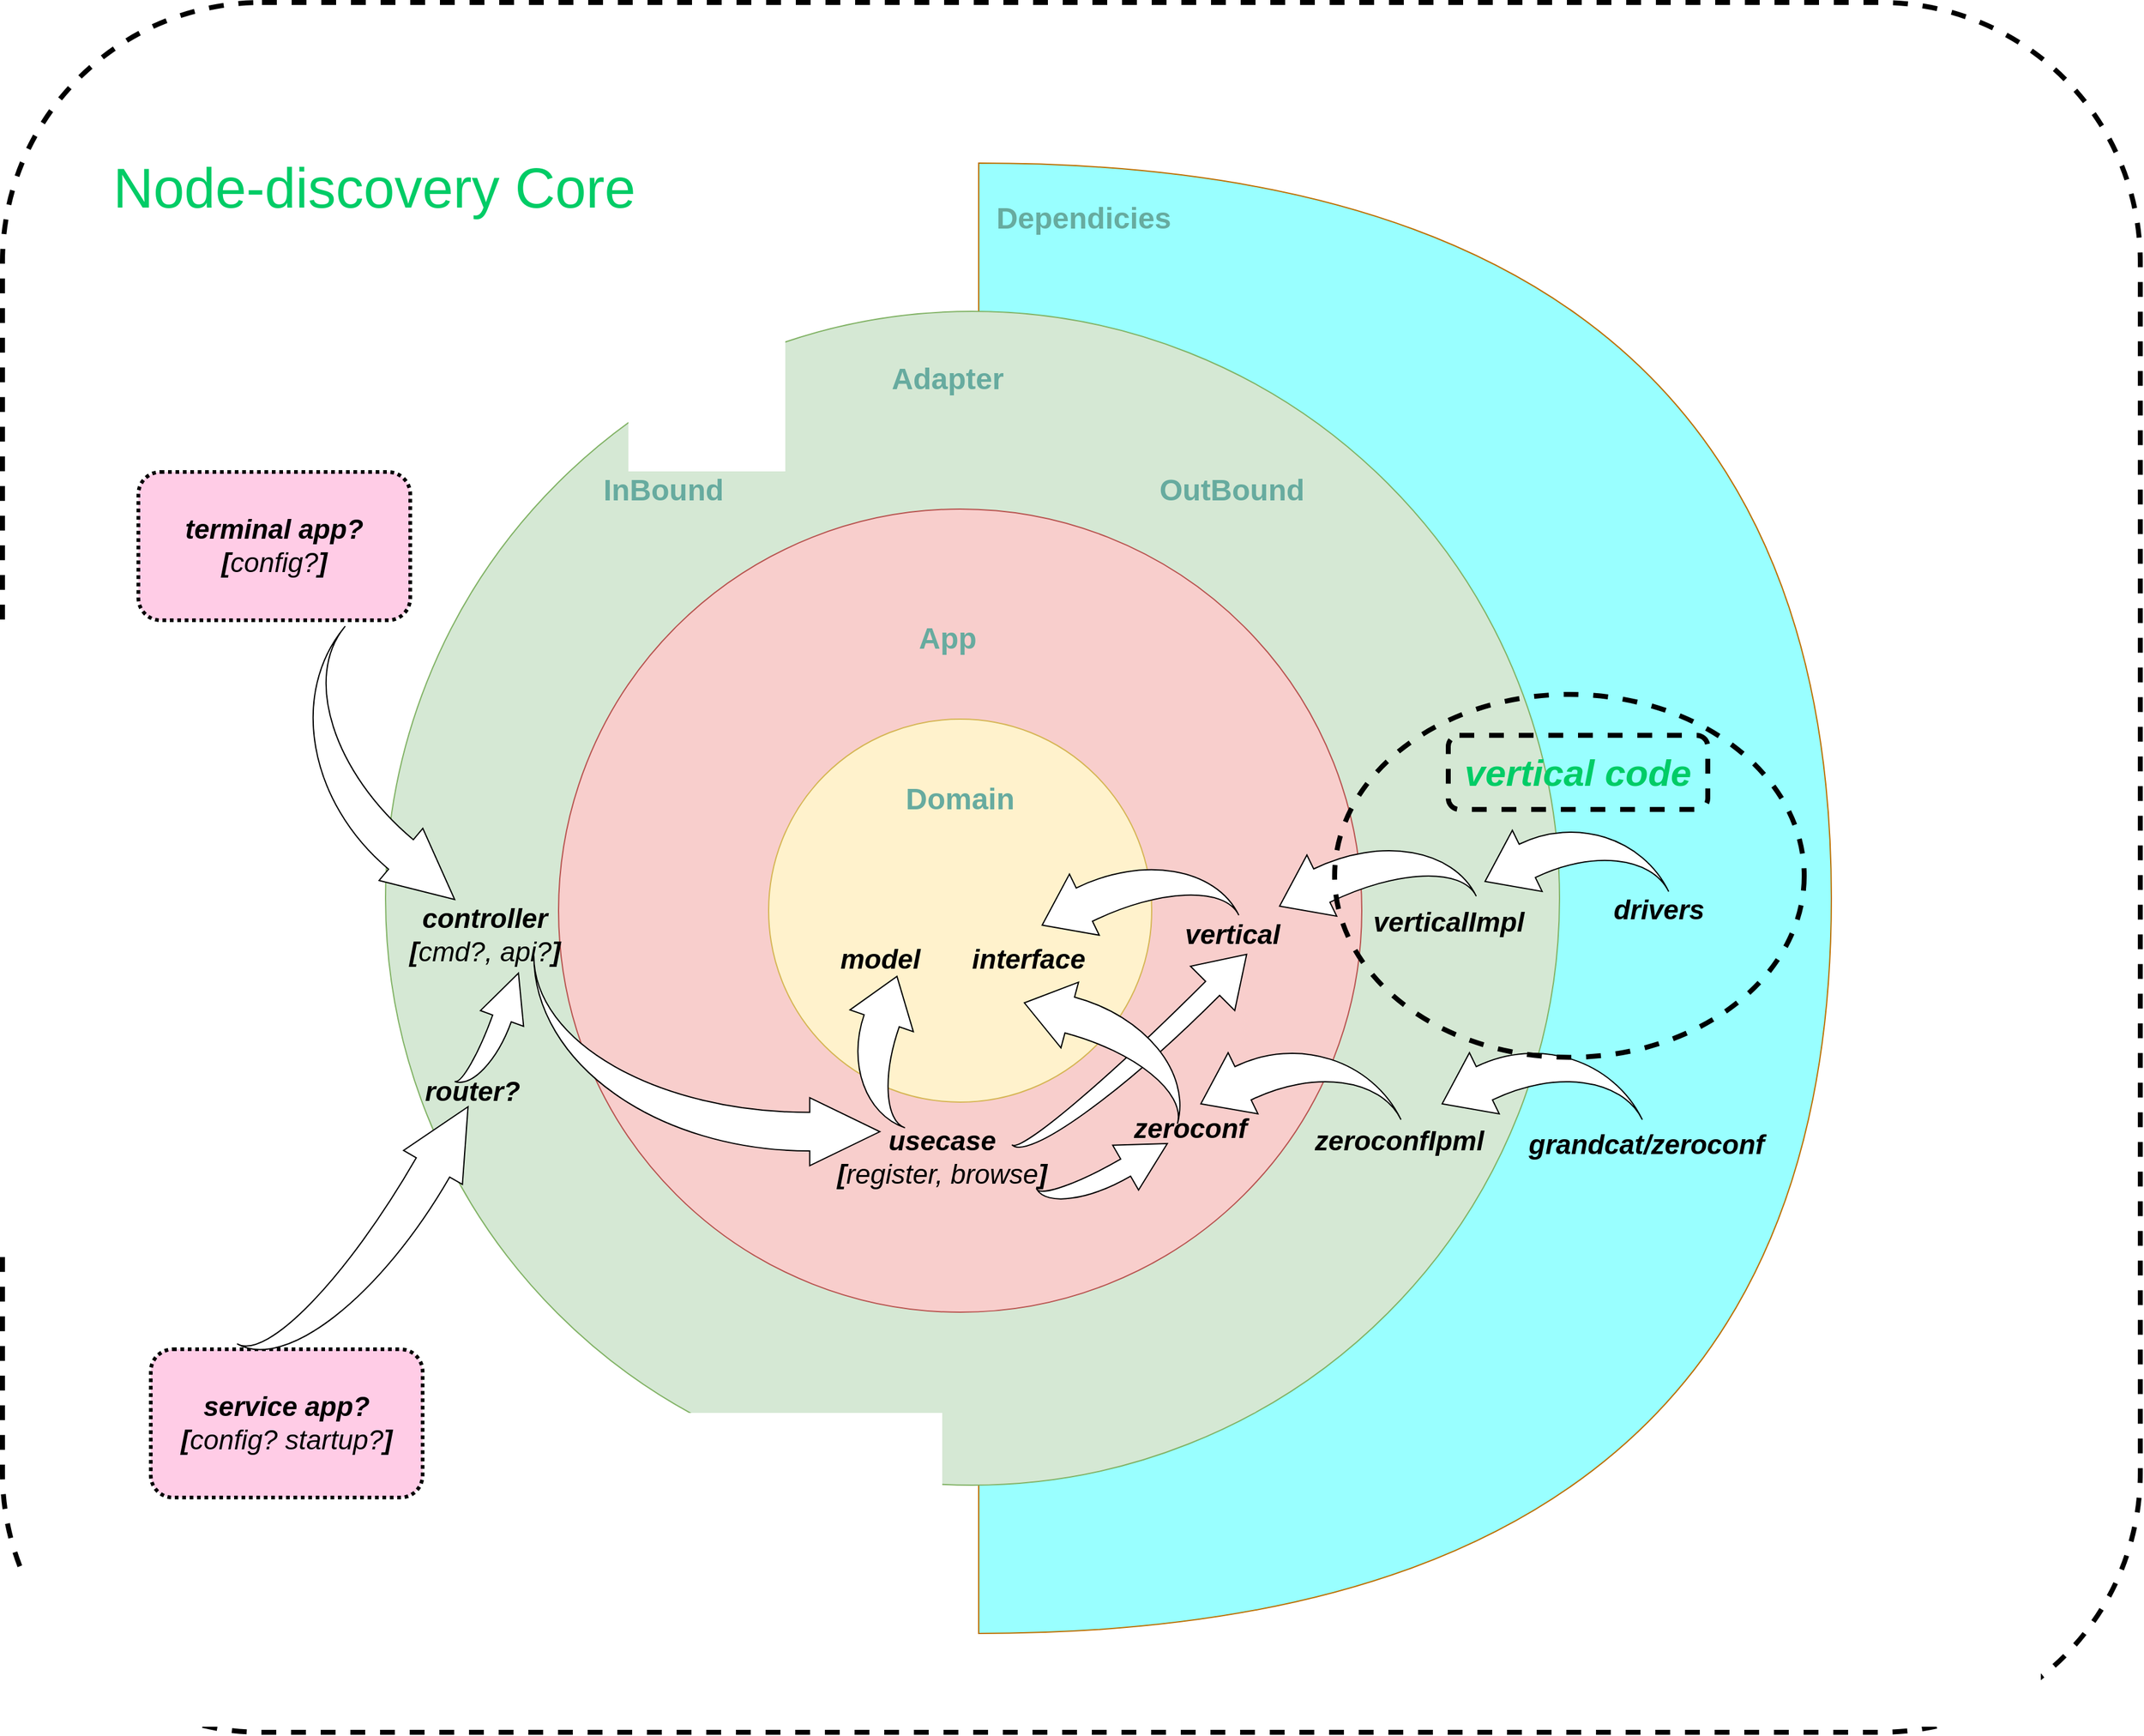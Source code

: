 <mxfile version="20.5.3" type="github">
  <diagram id="rSy5blfaNyEz0sDoO-mt" name="Page-1">
    <mxGraphModel dx="5590" dy="5951" grid="1" gridSize="10" guides="1" tooltips="1" connect="1" arrows="1" fold="1" page="1" pageScale="1" pageWidth="3300" pageHeight="4681" math="0" shadow="0">
      <root>
        <mxCell id="0" />
        <mxCell id="1" parent="0" />
        <mxCell id="FkVBkoyMur-6P7EPDmrd-67" value="" style="rounded=1;whiteSpace=wrap;html=1;dashed=1;strokeWidth=4;fontSize=22;fontColor=#000000;fillColor=none;" vertex="1" parent="1">
          <mxGeometry x="-520" y="-270" width="1730" height="1400" as="geometry" />
        </mxCell>
        <mxCell id="FkVBkoyMur-6P7EPDmrd-17" value="&#xa;&lt;b style=&quot;color: rgb(0, 0, 0); font-family: Helvetica; font-size: 15px; font-style: normal; font-variant-ligatures: normal; font-variant-caps: normal; letter-spacing: normal; orphans: 2; text-align: center; text-indent: 0px; text-transform: none; widows: 2; word-spacing: 0px; -webkit-text-stroke-width: 0px; background-color: rgb(248, 249, 250); text-decoration-thickness: initial; text-decoration-style: initial; text-decoration-color: initial;&quot;&gt;&lt;i&gt;[grand/zeroconf]&lt;/i&gt;&lt;/b&gt;&#xa;&#xa;" style="shape=or;whiteSpace=wrap;html=1;fontSize=3;fillColor=#99FFFF;fontColor=#000000;strokeColor=#BD7000;" vertex="1" parent="1">
          <mxGeometry x="270" y="-140" width="690" height="1190" as="geometry" />
        </mxCell>
        <mxCell id="FkVBkoyMur-6P7EPDmrd-14" value="" style="ellipse;whiteSpace=wrap;html=1;aspect=fixed;fontSize=3;fillColor=#d5e8d4;strokeColor=#82b366;" vertex="1" parent="1">
          <mxGeometry x="-210" y="-20" width="950" height="950" as="geometry" />
        </mxCell>
        <mxCell id="FkVBkoyMur-6P7EPDmrd-15" value="" style="ellipse;whiteSpace=wrap;html=1;aspect=fixed;fontSize=3;fillColor=#f8cecc;strokeColor=#b85450;" vertex="1" parent="1">
          <mxGeometry x="-70" y="140" width="650" height="650" as="geometry" />
        </mxCell>
        <mxCell id="FkVBkoyMur-6P7EPDmrd-16" value="" style="ellipse;whiteSpace=wrap;html=1;aspect=fixed;fontSize=3;fillColor=#fff2cc;strokeColor=#d6b656;" vertex="1" parent="1">
          <mxGeometry x="100" y="310" width="310" height="310" as="geometry" />
        </mxCell>
        <mxCell id="FkVBkoyMur-6P7EPDmrd-18" value="&lt;b&gt;&lt;font color=&quot;#67ab9f&quot;&gt;Domain&lt;/font&gt;&lt;/b&gt;" style="text;html=1;strokeColor=none;fillColor=none;align=center;verticalAlign=middle;whiteSpace=wrap;rounded=0;fontSize=24;" vertex="1" parent="1">
          <mxGeometry x="210" y="360" width="90" height="30" as="geometry" />
        </mxCell>
        <mxCell id="FkVBkoyMur-6P7EPDmrd-19" value="&lt;b style=&quot;&quot;&gt;&lt;font style=&quot;&quot; color=&quot;#67ab9f&quot;&gt;App&lt;/font&gt;&lt;/b&gt;" style="text;html=1;strokeColor=none;fillColor=none;align=center;verticalAlign=middle;whiteSpace=wrap;rounded=0;fontSize=24;" vertex="1" parent="1">
          <mxGeometry x="200" y="230" width="90" height="30" as="geometry" />
        </mxCell>
        <mxCell id="FkVBkoyMur-6P7EPDmrd-20" value="&lt;b&gt;&lt;font color=&quot;#67ab9f&quot;&gt;InBound&lt;/font&gt;&lt;/b&gt;" style="text;html=1;strokeColor=none;fillColor=none;align=center;verticalAlign=middle;whiteSpace=wrap;rounded=0;fontSize=24;" vertex="1" parent="1">
          <mxGeometry x="-30" y="110" width="90" height="30" as="geometry" />
        </mxCell>
        <mxCell id="FkVBkoyMur-6P7EPDmrd-21" value="&lt;b&gt;&lt;font color=&quot;#67ab9f&quot;&gt;OutBound&lt;/font&gt;&lt;/b&gt;" style="text;html=1;strokeColor=none;fillColor=none;align=center;verticalAlign=middle;whiteSpace=wrap;rounded=0;fontSize=24;" vertex="1" parent="1">
          <mxGeometry x="430" y="110" width="90" height="30" as="geometry" />
        </mxCell>
        <mxCell id="FkVBkoyMur-6P7EPDmrd-22" value="&lt;b&gt;&lt;font color=&quot;#67ab9f&quot;&gt;Dependicies&lt;/font&gt;&lt;/b&gt;" style="text;html=1;strokeColor=none;fillColor=none;align=center;verticalAlign=middle;whiteSpace=wrap;rounded=0;fontSize=24;" vertex="1" parent="1">
          <mxGeometry x="310" y="-110" width="90" height="30" as="geometry" />
        </mxCell>
        <mxCell id="FkVBkoyMur-6P7EPDmrd-23" value="&lt;i style=&quot;font-size: 22px;&quot;&gt;&lt;b style=&quot;font-size: 22px;&quot;&gt;controller&lt;/b&gt;&lt;br style=&quot;font-size: 22px;&quot;&gt;&lt;b style=&quot;font-size: 22px;&quot;&gt;[&lt;/b&gt;cmd?, api?&lt;b style=&quot;font-size: 22px;&quot;&gt;]&lt;/b&gt;&lt;br style=&quot;font-size: 22px;&quot;&gt;&lt;/i&gt;" style="text;html=1;strokeColor=none;fillColor=none;align=center;verticalAlign=middle;rounded=0;fontSize=22;container=0;" vertex="1" parent="1">
          <mxGeometry x="-170" y="470" width="80" height="30" as="geometry" />
        </mxCell>
        <mxCell id="FkVBkoyMur-6P7EPDmrd-26" value="&lt;i style=&quot;font-size: 22px;&quot;&gt;&lt;b style=&quot;font-size: 22px;&quot;&gt;vertical&lt;/b&gt;&lt;/i&gt;" style="text;html=1;strokeColor=none;fillColor=none;align=center;verticalAlign=middle;rounded=0;fontSize=22;container=0;" vertex="1" parent="1">
          <mxGeometry x="445" y="470" width="60" height="30" as="geometry" />
        </mxCell>
        <mxCell id="FkVBkoyMur-6P7EPDmrd-27" value="&lt;i style=&quot;font-size: 22px;&quot;&gt;&lt;b style=&quot;font-size: 22px;&quot;&gt;verticalImpl&lt;/b&gt;&lt;/i&gt;" style="text;html=1;strokeColor=none;fillColor=none;align=center;verticalAlign=middle;rounded=0;fontSize=22;container=0;" vertex="1" parent="1">
          <mxGeometry x="620" y="460" width="60" height="30" as="geometry" />
        </mxCell>
        <mxCell id="FkVBkoyMur-6P7EPDmrd-28" value="&lt;i style=&quot;font-size: 22px;&quot;&gt;&lt;b style=&quot;font-size: 22px;&quot;&gt;interface&lt;/b&gt;&lt;/i&gt;" style="text;html=1;strokeColor=none;fillColor=none;align=center;verticalAlign=middle;rounded=0;fontSize=22;container=0;" vertex="1" parent="1">
          <mxGeometry x="280" y="490" width="60" height="30" as="geometry" />
        </mxCell>
        <mxCell id="FkVBkoyMur-6P7EPDmrd-29" value="&lt;b style=&quot;font-size: 22px;&quot;&gt;&lt;i style=&quot;font-size: 22px;&quot;&gt;model&lt;/i&gt;&lt;/b&gt;" style="text;html=1;strokeColor=none;fillColor=none;align=center;verticalAlign=middle;rounded=0;fontSize=22;container=0;" vertex="1" parent="1">
          <mxGeometry x="160" y="490" width="60" height="30" as="geometry" />
        </mxCell>
        <mxCell id="FkVBkoyMur-6P7EPDmrd-30" value="&lt;b style=&quot;font-size: 22px;&quot;&gt;&lt;i style=&quot;font-size: 22px;&quot;&gt;zeroconf&lt;/i&gt;&lt;/b&gt;" style="text;html=1;strokeColor=none;fillColor=none;align=center;verticalAlign=middle;rounded=0;fontSize=22;container=0;" vertex="1" parent="1">
          <mxGeometry x="411.33" y="627.1" width="60" height="30" as="geometry" />
        </mxCell>
        <mxCell id="FkVBkoyMur-6P7EPDmrd-31" value="&lt;b style=&quot;font-size: 22px;&quot;&gt;&lt;i style=&quot;font-size: 22px;&quot;&gt;zeroconfIpml&lt;br style=&quot;font-size: 22px;&quot;&gt;&lt;br style=&quot;font-size: 22px;&quot;&gt;&lt;/i&gt;&lt;/b&gt;" style="text;html=1;strokeColor=none;fillColor=none;align=center;verticalAlign=middle;rounded=0;fontSize=22;container=0;" vertex="1" parent="1">
          <mxGeometry x="530" y="650" width="160" height="30" as="geometry" />
        </mxCell>
        <mxCell id="FkVBkoyMur-6P7EPDmrd-32" value="&lt;i style=&quot;font-size: 22px;&quot;&gt;&lt;b style=&quot;font-size: 22px;&quot;&gt;drivers&lt;/b&gt;&lt;/i&gt;" style="text;html=1;strokeColor=none;fillColor=none;align=center;verticalAlign=middle;rounded=0;fontSize=22;container=0;" vertex="1" parent="1">
          <mxGeometry x="790" y="450" width="60" height="30" as="geometry" />
        </mxCell>
        <mxCell id="FkVBkoyMur-6P7EPDmrd-33" value="&lt;span style=&quot;color: rgba(0, 0, 0, 0); font-family: monospace; font-size: 0px; text-align: start;&quot;&gt;gsdf&lt;/span&gt;&lt;b&gt;&lt;i&gt;&lt;br&gt;&lt;/i&gt;&lt;/b&gt;" style="text;html=1;strokeColor=none;fillColor=none;align=center;verticalAlign=middle;whiteSpace=wrap;rounded=0;fontSize=15;container=0;" vertex="1" parent="1">
          <mxGeometry x="690" y="660" width="160" height="30" as="geometry" />
        </mxCell>
        <mxCell id="FkVBkoyMur-6P7EPDmrd-34" value="&lt;i style=&quot;font-size: 22px;&quot;&gt;&lt;b style=&quot;font-size: 22px;&quot;&gt;grandcat/zeroconf&lt;/b&gt;&lt;/i&gt;" style="text;html=1;strokeColor=none;fillColor=none;align=center;verticalAlign=middle;rounded=0;fontSize=22;container=0;" vertex="1" parent="1">
          <mxGeometry x="780" y="640" width="60" height="30" as="geometry" />
        </mxCell>
        <mxCell id="FkVBkoyMur-6P7EPDmrd-37" value="&lt;span style=&quot;font-size: 22px;&quot;&gt;&lt;i style=&quot;font-size: 22px;&quot;&gt;&lt;font style=&quot;font-size: 22px;&quot;&gt;&lt;b&gt;terminal app?&lt;/b&gt;&lt;br style=&quot;font-size: 22px;&quot;&gt;&lt;b&gt;[&lt;/b&gt;config?&lt;b&gt;]&lt;/b&gt;&lt;br style=&quot;font-size: 22px;&quot;&gt;&lt;/font&gt;&lt;/i&gt;&lt;/span&gt;" style="rounded=1;whiteSpace=wrap;html=1;fontSize=22;dashed=1;dashPattern=1 1;strokeWidth=3;fillColor=#FFCCE6;" vertex="1" parent="1">
          <mxGeometry x="-410" y="110" width="220" height="120" as="geometry" />
        </mxCell>
        <mxCell id="FkVBkoyMur-6P7EPDmrd-38" value="&lt;i style=&quot;font-size: 22px;&quot;&gt;&lt;b style=&quot;font-size: 22px;&quot;&gt;usecase&lt;br&gt;[&lt;/b&gt;register, browse&lt;b style=&quot;font-size: 22px;&quot;&gt;]&lt;/b&gt;&lt;/i&gt;" style="text;html=1;strokeColor=none;fillColor=none;align=center;verticalAlign=middle;rounded=0;fontSize=22;container=0;" vertex="1" parent="1">
          <mxGeometry x="210" y="650" width="60" height="30" as="geometry" />
        </mxCell>
        <mxCell id="FkVBkoyMur-6P7EPDmrd-49" value="" style="html=1;shadow=0;dashed=0;align=center;verticalAlign=middle;shape=mxgraph.arrows2.jumpInArrow;dy=15.6;dx=56.74;arrowHead=55;fontSize=22;rotation=40;flipV=1;flipH=0;" vertex="1" parent="1">
          <mxGeometry x="-312.17" y="285.96" width="210" height="140" as="geometry" />
        </mxCell>
        <mxCell id="FkVBkoyMur-6P7EPDmrd-50" value="" style="html=1;shadow=0;dashed=0;align=center;verticalAlign=middle;shape=mxgraph.arrows2.jumpInArrow;dy=15.6;dx=56.74;arrowHead=55;fontSize=22;rotation=0;flipV=1;flipH=0;" vertex="1" parent="1">
          <mxGeometry x="-90" y="501.4" width="280" height="170" as="geometry" />
        </mxCell>
        <mxCell id="FkVBkoyMur-6P7EPDmrd-51" value="" style="html=1;shadow=0;dashed=0;align=center;verticalAlign=middle;shape=mxgraph.arrows2.jumpInArrow;dy=15;dx=38;arrowHead=54.21;fontSize=22;flipV=0;rotation=-71;" vertex="1" parent="1">
          <mxGeometry x="137.4" y="538.52" width="113.81" height="73.19" as="geometry" />
        </mxCell>
        <mxCell id="FkVBkoyMur-6P7EPDmrd-52" value="" style="html=1;shadow=0;dashed=0;align=center;verticalAlign=middle;shape=mxgraph.arrows2.jumpInArrow;dy=8.01;dx=38.96;arrowHead=54.21;fontSize=22;flipV=1;rotation=-45;" vertex="1" parent="1">
          <mxGeometry x="279.15" y="561.06" width="243.32" height="50.68" as="geometry" />
        </mxCell>
        <mxCell id="FkVBkoyMur-6P7EPDmrd-53" value="" style="html=1;shadow=0;dashed=0;align=center;verticalAlign=middle;shape=mxgraph.arrows2.jumpInArrow;dy=8.01;dx=38.96;arrowHead=54.21;fontSize=22;flipV=1;rotation=-30;" vertex="1" parent="1">
          <mxGeometry x="320.01" y="660.05" width="110" height="41.87" as="geometry" />
        </mxCell>
        <mxCell id="FkVBkoyMur-6P7EPDmrd-56" value="" style="html=1;shadow=0;dashed=0;align=center;verticalAlign=middle;shape=mxgraph.arrows2.jumpInArrow;dy=15;dx=38;arrowHead=55;fontSize=22;flipV=0;flipH=1;rotation=-26;" vertex="1" parent="1">
          <mxGeometry x="321.6" y="415.4" width="146.58" height="90" as="geometry" />
        </mxCell>
        <mxCell id="FkVBkoyMur-6P7EPDmrd-58" value="" style="html=1;shadow=0;dashed=0;align=center;verticalAlign=middle;shape=mxgraph.arrows2.jumpInArrow;dy=15;dx=38;arrowHead=55;fontSize=22;flipV=0;flipH=1;rotation=-26;fontStyle=1" vertex="1" parent="1">
          <mxGeometry x="513.75" y="400" width="146.58" height="90" as="geometry" />
        </mxCell>
        <mxCell id="FkVBkoyMur-6P7EPDmrd-59" value="" style="html=1;shadow=0;dashed=0;align=center;verticalAlign=middle;shape=mxgraph.arrows2.jumpInArrow;dy=15;dx=38;arrowHead=55;fontSize=22;flipV=0;flipH=1;rotation=-26;fontStyle=1" vertex="1" parent="1">
          <mxGeometry x="683.03" y="383.13" width="130" height="100" as="geometry" />
        </mxCell>
        <mxCell id="FkVBkoyMur-6P7EPDmrd-60" value="" style="html=1;shadow=0;dashed=0;align=center;verticalAlign=middle;shape=mxgraph.arrows2.jumpInArrow;dy=15;dx=38;arrowHead=55;fontSize=22;flipV=0;flipH=1;rotation=-26;" vertex="1" parent="1">
          <mxGeometry x="454.72" y="560.43" width="140" height="110" as="geometry" />
        </mxCell>
        <mxCell id="FkVBkoyMur-6P7EPDmrd-61" value="" style="html=1;shadow=0;dashed=0;align=center;verticalAlign=middle;shape=mxgraph.arrows2.jumpInArrow;dy=15;dx=38;arrowHead=55;fontSize=22;flipV=0;flipH=1;rotation=-26;" vertex="1" parent="1">
          <mxGeometry x="650" y="560.43" width="140" height="110" as="geometry" />
        </mxCell>
        <mxCell id="FkVBkoyMur-6P7EPDmrd-63" value="" style="html=1;shadow=0;dashed=0;align=center;verticalAlign=middle;shape=mxgraph.arrows2.jumpInArrow;dy=15;dx=38;arrowHead=55;fontSize=22;flipV=0;flipH=1;rotation=15;" vertex="1" parent="1">
          <mxGeometry x="299.97" y="530.31" width="145" height="90" as="geometry" />
        </mxCell>
        <mxCell id="FkVBkoyMur-6P7EPDmrd-64" value="" style="ellipse;whiteSpace=wrap;html=1;fontSize=22;fontColor=#000000;fillColor=none;dashed=1;strokeWidth=4;" vertex="1" parent="1">
          <mxGeometry x="558.03" y="290" width="380" height="293.75" as="geometry" />
        </mxCell>
        <mxCell id="FkVBkoyMur-6P7EPDmrd-66" value="&lt;b&gt;&lt;i&gt;&lt;font color=&quot;#00cc66&quot; style=&quot;font-size: 30px;&quot;&gt;vertical code&lt;/font&gt;&lt;/i&gt;&lt;/b&gt;" style="rounded=1;whiteSpace=wrap;html=1;dashed=1;strokeWidth=4;fontSize=22;fontColor=#000000;fillColor=none;" vertex="1" parent="1">
          <mxGeometry x="650" y="323.13" width="210" height="60" as="geometry" />
        </mxCell>
        <mxCell id="FkVBkoyMur-6P7EPDmrd-68" value="Node-discovery Core" style="text;html=1;strokeColor=none;fillColor=none;align=center;verticalAlign=middle;whiteSpace=wrap;rounded=0;dashed=1;dashPattern=1 1;strokeWidth=3;fontSize=45;fontColor=#00CC66;" vertex="1" parent="1">
          <mxGeometry x="-480" y="-190" width="522.17" height="140" as="geometry" />
        </mxCell>
        <mxCell id="FkVBkoyMur-6P7EPDmrd-69" value="&lt;b style=&quot;&quot;&gt;&lt;font style=&quot;&quot; color=&quot;#67ab9f&quot;&gt;Adapter&lt;/font&gt;&lt;/b&gt;" style="text;html=1;strokeColor=none;fillColor=none;align=center;verticalAlign=middle;whiteSpace=wrap;rounded=0;fontSize=24;" vertex="1" parent="1">
          <mxGeometry x="200" y="20" width="90" height="30" as="geometry" />
        </mxCell>
        <mxCell id="FkVBkoyMur-6P7EPDmrd-74" value="&lt;span style=&quot;font-size: 22px;&quot;&gt;&lt;i style=&quot;font-size: 22px;&quot;&gt;&lt;font style=&quot;font-size: 22px;&quot;&gt;&lt;b&gt;service app?&lt;/b&gt;&lt;br style=&quot;font-size: 22px;&quot;&gt;&lt;b&gt;[&lt;/b&gt;config? startup?&lt;b&gt;]&lt;/b&gt;&lt;br style=&quot;font-size: 22px;&quot;&gt;&lt;/font&gt;&lt;/i&gt;&lt;/span&gt;" style="rounded=1;whiteSpace=wrap;html=1;fontSize=22;dashed=1;dashPattern=1 1;strokeWidth=3;fillColor=#FFCCE6;" vertex="1" parent="1">
          <mxGeometry x="-400" y="820" width="220" height="120" as="geometry" />
        </mxCell>
        <mxCell id="FkVBkoyMur-6P7EPDmrd-75" value="" style="html=1;shadow=0;dashed=0;align=center;verticalAlign=middle;shape=mxgraph.arrows2.jumpInArrow;dy=15.6;dx=56.74;arrowHead=55;fontSize=22;rotation=-60;flipV=1;flipH=0;" vertex="1" parent="1">
          <mxGeometry x="-354.6" y="679.78" width="259.62" height="93.44" as="geometry" />
        </mxCell>
        <mxCell id="FkVBkoyMur-6P7EPDmrd-76" value="&lt;i style=&quot;font-size: 22px;&quot;&gt;&lt;b&gt;router?&lt;/b&gt;&lt;br style=&quot;font-size: 22px;&quot;&gt;&lt;br style=&quot;font-size: 22px;&quot;&gt;&lt;/i&gt;" style="text;html=1;strokeColor=none;fillColor=none;align=center;verticalAlign=middle;rounded=0;fontSize=22;container=0;" vertex="1" parent="1">
          <mxGeometry x="-200" y="610" width="120" height="30" as="geometry" />
        </mxCell>
        <mxCell id="FkVBkoyMur-6P7EPDmrd-78" value="" style="html=1;shadow=0;dashed=0;align=center;verticalAlign=middle;shape=mxgraph.arrows2.jumpInArrow;dy=8.01;dx=38.96;arrowHead=54.21;fontSize=22;flipV=1;rotation=-70;" vertex="1" parent="1">
          <mxGeometry x="-169.54" y="544.03" width="100" height="37.15" as="geometry" />
        </mxCell>
      </root>
    </mxGraphModel>
  </diagram>
</mxfile>

